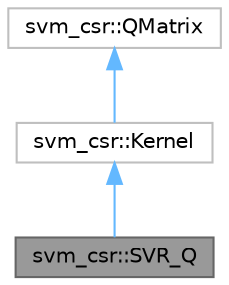 digraph "svm_csr::SVR_Q"
{
 // LATEX_PDF_SIZE
  bgcolor="transparent";
  edge [fontname=Helvetica,fontsize=10,labelfontname=Helvetica,labelfontsize=10];
  node [fontname=Helvetica,fontsize=10,shape=box,height=0.2,width=0.4];
  Node1 [id="Node000001",label="svm_csr::SVR_Q",height=0.2,width=0.4,color="gray40", fillcolor="grey60", style="filled", fontcolor="black",tooltip=" "];
  Node2 -> Node1 [id="edge1_Node000001_Node000002",dir="back",color="steelblue1",style="solid",tooltip=" "];
  Node2 [id="Node000002",label="svm_csr::Kernel",height=0.2,width=0.4,color="grey75", fillcolor="white", style="filled",URL="$d2/d2e/classsvm__csr_1_1Kernel.html",tooltip=" "];
  Node3 -> Node2 [id="edge2_Node000002_Node000003",dir="back",color="steelblue1",style="solid",tooltip=" "];
  Node3 [id="Node000003",label="svm_csr::QMatrix",height=0.2,width=0.4,color="grey75", fillcolor="white", style="filled",URL="$d8/d84/classsvm__csr_1_1QMatrix.html",tooltip=" "];
}
